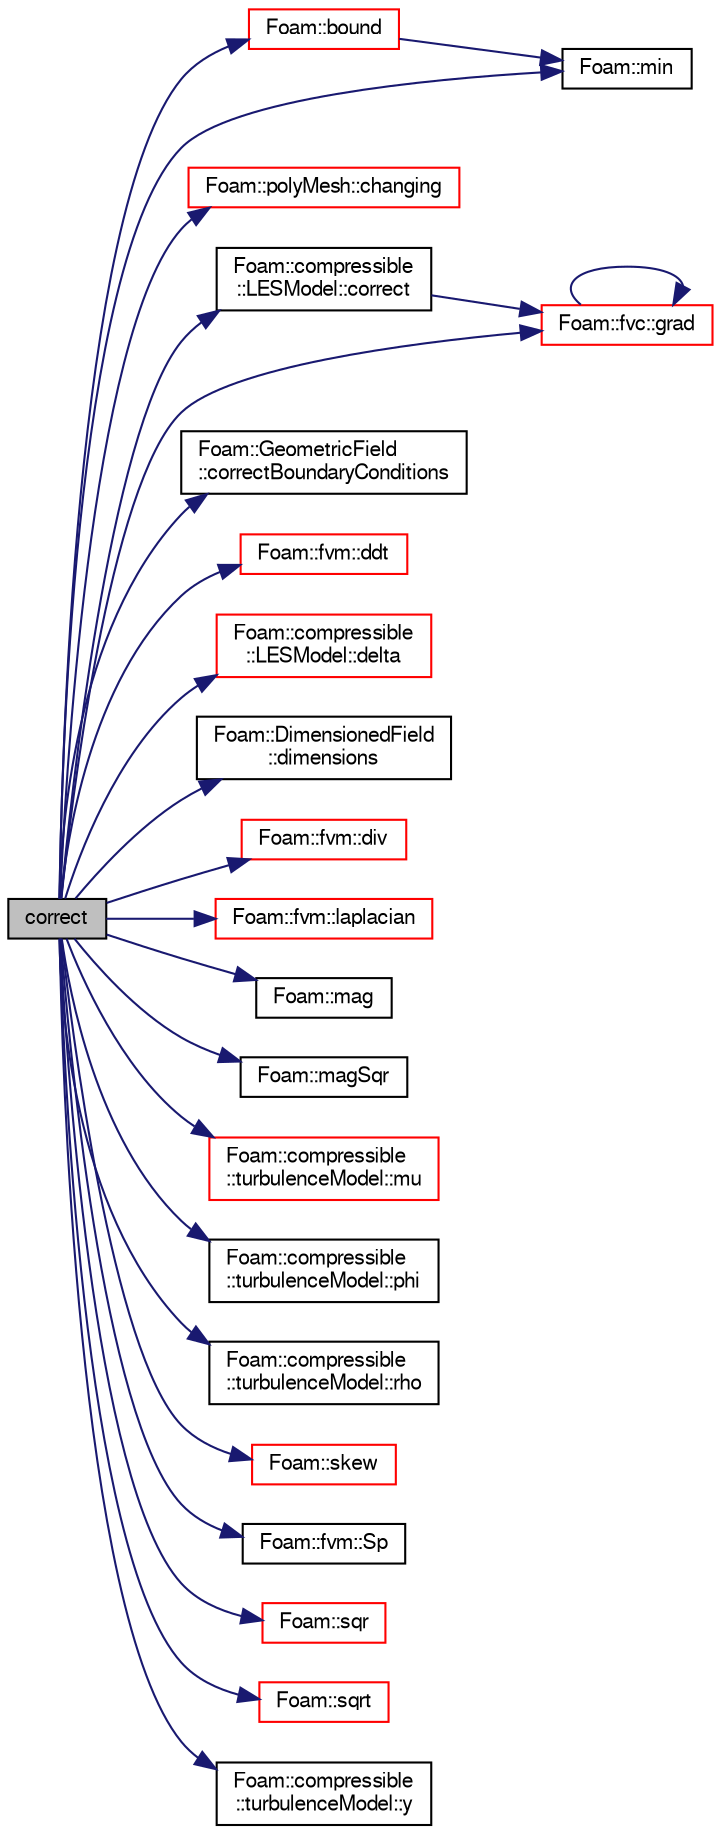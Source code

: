 digraph "correct"
{
  bgcolor="transparent";
  edge [fontname="FreeSans",fontsize="10",labelfontname="FreeSans",labelfontsize="10"];
  node [fontname="FreeSans",fontsize="10",shape=record];
  rankdir="LR";
  Node793 [label="correct",height=0.2,width=0.4,color="black", fillcolor="grey75", style="filled", fontcolor="black"];
  Node793 -> Node794 [color="midnightblue",fontsize="10",style="solid",fontname="FreeSans"];
  Node794 [label="Foam::bound",height=0.2,width=0.4,color="red",URL="$a21124.html#a334b2a2d0ce7997d360f7a018174a077",tooltip="Bound the given scalar field if it has gone unbounded. "];
  Node794 -> Node984 [color="midnightblue",fontsize="10",style="solid",fontname="FreeSans"];
  Node984 [label="Foam::min",height=0.2,width=0.4,color="black",URL="$a21124.html#a253e112ad2d56d96230ff39ea7f442dc"];
  Node793 -> Node1108 [color="midnightblue",fontsize="10",style="solid",fontname="FreeSans"];
  Node1108 [label="Foam::polyMesh::changing",height=0.2,width=0.4,color="red",URL="$a27410.html#a5ffdcac7622a1cba91f4f67b058a85b0",tooltip="Is mesh changing (topology changing and/or moving) "];
  Node793 -> Node1150 [color="midnightblue",fontsize="10",style="solid",fontname="FreeSans"];
  Node1150 [label="Foam::compressible\l::LESModel::correct",height=0.2,width=0.4,color="black",URL="$a30634.html#a3ae44b28050c3aa494c1d8e18cf618c1",tooltip="Correct Eddy-Viscosity and related properties. "];
  Node1150 -> Node1151 [color="midnightblue",fontsize="10",style="solid",fontname="FreeSans"];
  Node1151 [label="Foam::fvc::grad",height=0.2,width=0.4,color="red",URL="$a21134.html#a7c00ec90ecc15ed3005255e42c52827a"];
  Node1151 -> Node1151 [color="midnightblue",fontsize="10",style="solid",fontname="FreeSans"];
  Node793 -> Node1101 [color="midnightblue",fontsize="10",style="solid",fontname="FreeSans"];
  Node1101 [label="Foam::GeometricField\l::correctBoundaryConditions",height=0.2,width=0.4,color="black",URL="$a22434.html#acaf6878ef900e593c4b20812f1b567d6",tooltip="Correct boundary field. "];
  Node793 -> Node1153 [color="midnightblue",fontsize="10",style="solid",fontname="FreeSans"];
  Node1153 [label="Foam::fvm::ddt",height=0.2,width=0.4,color="red",URL="$a21135.html#a2d88eca98ab69b84af7ddb96e35f5a44"];
  Node793 -> Node1154 [color="midnightblue",fontsize="10",style="solid",fontname="FreeSans"];
  Node1154 [label="Foam::compressible\l::LESModel::delta",height=0.2,width=0.4,color="red",URL="$a30634.html#ae1d8f7535eb39381966ede312047ed6b",tooltip="Access function to filter width. "];
  Node793 -> Node799 [color="midnightblue",fontsize="10",style="solid",fontname="FreeSans"];
  Node799 [label="Foam::DimensionedField\l::dimensions",height=0.2,width=0.4,color="black",URL="$a26390.html#a66989c1e0666e0d0c93a2056ce75599e",tooltip="Return dimensions. "];
  Node793 -> Node1156 [color="midnightblue",fontsize="10",style="solid",fontname="FreeSans"];
  Node1156 [label="Foam::fvm::div",height=0.2,width=0.4,color="red",URL="$a21135.html#a058dd4757c11ae656c8d576632b33d25"];
  Node793 -> Node1151 [color="midnightblue",fontsize="10",style="solid",fontname="FreeSans"];
  Node793 -> Node1165 [color="midnightblue",fontsize="10",style="solid",fontname="FreeSans"];
  Node1165 [label="Foam::fvm::laplacian",height=0.2,width=0.4,color="red",URL="$a21135.html#a05679b154654e47e9f1e2fbd2bc0bae0"];
  Node793 -> Node893 [color="midnightblue",fontsize="10",style="solid",fontname="FreeSans"];
  Node893 [label="Foam::mag",height=0.2,width=0.4,color="black",URL="$a21124.html#a929da2a3fdcf3dacbbe0487d3a330dae"];
  Node793 -> Node1166 [color="midnightblue",fontsize="10",style="solid",fontname="FreeSans"];
  Node1166 [label="Foam::magSqr",height=0.2,width=0.4,color="black",URL="$a21124.html#ae6fff2c6981e6d9618aa5038e69def6e"];
  Node793 -> Node984 [color="midnightblue",fontsize="10",style="solid",fontname="FreeSans"];
  Node793 -> Node1167 [color="midnightblue",fontsize="10",style="solid",fontname="FreeSans"];
  Node1167 [label="Foam::compressible\l::turbulenceModel::mu",height=0.2,width=0.4,color="red",URL="$a30818.html#a54025d7e9635694b562bfb981e31e6da",tooltip="Return the laminar viscosity. "];
  Node793 -> Node1169 [color="midnightblue",fontsize="10",style="solid",fontname="FreeSans"];
  Node1169 [label="Foam::compressible\l::turbulenceModel::phi",height=0.2,width=0.4,color="black",URL="$a30818.html#afa376adc6cc59952d2f6f2ad38bba068",tooltip="Access function to flux field. "];
  Node793 -> Node1170 [color="midnightblue",fontsize="10",style="solid",fontname="FreeSans"];
  Node1170 [label="Foam::compressible\l::turbulenceModel::rho",height=0.2,width=0.4,color="black",URL="$a30818.html#a85451bc9acf825ab1d3c3c143714bc38",tooltip="Access function to density field. "];
  Node793 -> Node1171 [color="midnightblue",fontsize="10",style="solid",fontname="FreeSans"];
  Node1171 [label="Foam::skew",height=0.2,width=0.4,color="red",URL="$a21124.html#aec5060dc82b7727c5935153aa048b2c1"];
  Node793 -> Node1172 [color="midnightblue",fontsize="10",style="solid",fontname="FreeSans"];
  Node1172 [label="Foam::fvm::Sp",height=0.2,width=0.4,color="black",URL="$a21135.html#a67e0938495ebeac7ad57361957720554"];
  Node793 -> Node1173 [color="midnightblue",fontsize="10",style="solid",fontname="FreeSans"];
  Node1173 [label="Foam::sqr",height=0.2,width=0.4,color="red",URL="$a21124.html#a277dc11c581d53826ab5090b08f3b17b"];
  Node793 -> Node1174 [color="midnightblue",fontsize="10",style="solid",fontname="FreeSans"];
  Node1174 [label="Foam::sqrt",height=0.2,width=0.4,color="red",URL="$a21124.html#a8616bd62eebf2342a80222fecb1bda71"];
  Node793 -> Node1175 [color="midnightblue",fontsize="10",style="solid",fontname="FreeSans"];
  Node1175 [label="Foam::compressible\l::turbulenceModel::y",height=0.2,width=0.4,color="black",URL="$a30818.html#a152c527a6b3137685b03893a7a3a73eb",tooltip="Return the near wall distances. "];
}
